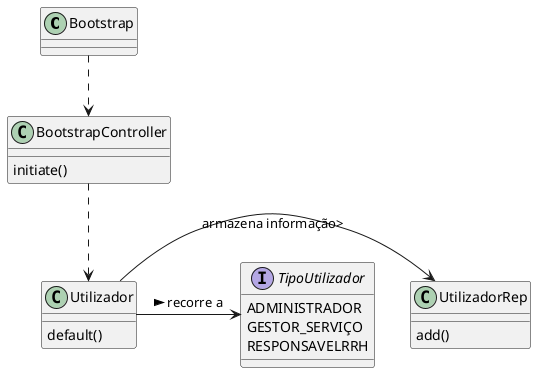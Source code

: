 @startuml

class Bootstrap {
}

class BootstrapController {
   initiate()
}

class Utilizador {
  default()
}

class UtilizadorRep {
  add()
}

interface TipoUtilizador{
    ADMINISTRADOR
    GESTOR_SERVIÇO
    RESPONSAVELRRH
}

Bootstrap .-> BootstrapController
BootstrapController .-> Utilizador
Utilizador ->UtilizadorRep : armazena informação>
Utilizador -> TipoUtilizador : recorre a >

@enduml